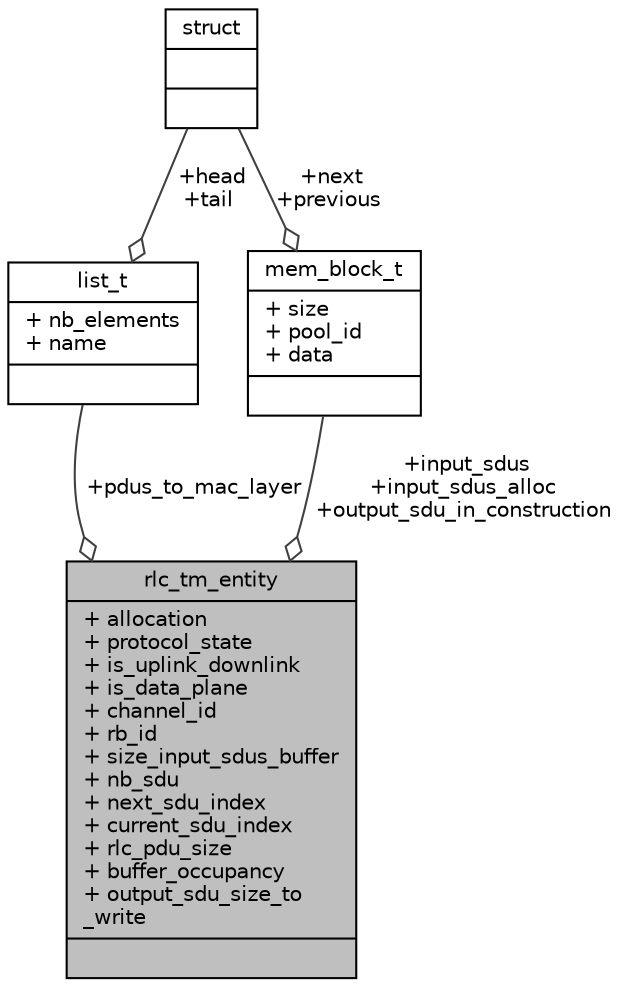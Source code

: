 digraph "rlc_tm_entity"
{
 // LATEX_PDF_SIZE
  edge [fontname="Helvetica",fontsize="10",labelfontname="Helvetica",labelfontsize="10"];
  node [fontname="Helvetica",fontsize="10",shape=record];
  Node1 [label="{rlc_tm_entity\n|+ allocation\l+ protocol_state\l+ is_uplink_downlink\l+ is_data_plane\l+ channel_id\l+ rb_id\l+ size_input_sdus_buffer\l+ nb_sdu\l+ next_sdu_index\l+ current_sdu_index\l+ rlc_pdu_size\l+ buffer_occupancy\l+ output_sdu_size_to\l_write\l|}",height=0.2,width=0.4,color="black", fillcolor="grey75", style="filled", fontcolor="black",tooltip=" "];
  Node2 -> Node1 [color="grey25",fontsize="10",style="solid",label=" +pdus_to_mac_layer" ,arrowhead="odiamond",fontname="Helvetica"];
  Node2 [label="{list_t\n|+ nb_elements\l+ name\l|}",height=0.2,width=0.4,color="black", fillcolor="white", style="filled",URL="$structlist__t.html",tooltip=" "];
  Node3 -> Node2 [color="grey25",fontsize="10",style="solid",label=" +head\n+tail" ,arrowhead="odiamond",fontname="Helvetica"];
  Node3 [label="{struct\n||}",height=0.2,width=0.4,color="black", fillcolor="white", style="filled",URL="$structstruct.html",tooltip="holds vehicle id and initial pointer to the head of the linked list in hastable"];
  Node4 -> Node1 [color="grey25",fontsize="10",style="solid",label=" +input_sdus\n+input_sdus_alloc\n+output_sdu_in_construction" ,arrowhead="odiamond",fontname="Helvetica"];
  Node4 [label="{mem_block_t\n|+ size\l+ pool_id\l+ data\l|}",height=0.2,width=0.4,color="black", fillcolor="white", style="filled",URL="$structmem__block__t.html",tooltip=" "];
  Node3 -> Node4 [color="grey25",fontsize="10",style="solid",label=" +next\n+previous" ,arrowhead="odiamond",fontname="Helvetica"];
}
